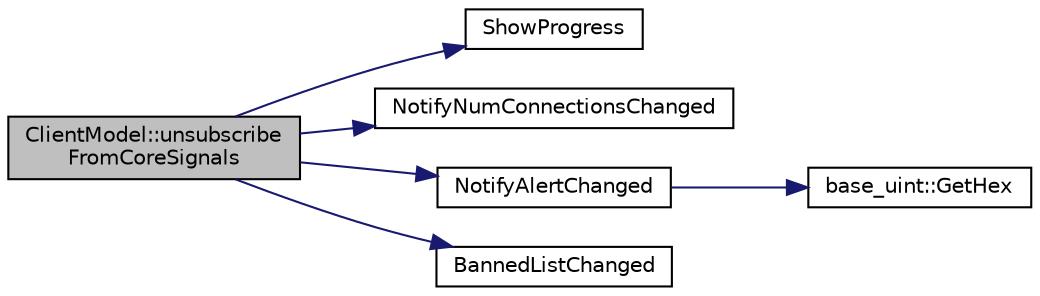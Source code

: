 digraph "ClientModel::unsubscribeFromCoreSignals"
{
  edge [fontname="Helvetica",fontsize="10",labelfontname="Helvetica",labelfontsize="10"];
  node [fontname="Helvetica",fontsize="10",shape=record];
  rankdir="LR";
  Node452 [label="ClientModel::unsubscribe\lFromCoreSignals",height=0.2,width=0.4,color="black", fillcolor="grey75", style="filled", fontcolor="black"];
  Node452 -> Node453 [color="midnightblue",fontsize="10",style="solid",fontname="Helvetica"];
  Node453 [label="ShowProgress",height=0.2,width=0.4,color="black", fillcolor="white", style="filled",URL="$d9/d3d/clientmodel_8cpp.html#a2a0f0b996679bcf94acb2c877ee2e497"];
  Node452 -> Node454 [color="midnightblue",fontsize="10",style="solid",fontname="Helvetica"];
  Node454 [label="NotifyNumConnectionsChanged",height=0.2,width=0.4,color="black", fillcolor="white", style="filled",URL="$d9/d3d/clientmodel_8cpp.html#ab423505e8b4ea206176a9a97521e2e6c"];
  Node452 -> Node455 [color="midnightblue",fontsize="10",style="solid",fontname="Helvetica"];
  Node455 [label="NotifyAlertChanged",height=0.2,width=0.4,color="black", fillcolor="white", style="filled",URL="$d9/d3d/clientmodel_8cpp.html#a56d7176c1c1b26f7108c096790d136d8"];
  Node455 -> Node456 [color="midnightblue",fontsize="10",style="solid",fontname="Helvetica"];
  Node456 [label="base_uint::GetHex",height=0.2,width=0.4,color="black", fillcolor="white", style="filled",URL="$da/df7/classbase__uint.html#ae5e7b7481de91ebead20eebd5d685441"];
  Node452 -> Node457 [color="midnightblue",fontsize="10",style="solid",fontname="Helvetica"];
  Node457 [label="BannedListChanged",height=0.2,width=0.4,color="black", fillcolor="white", style="filled",URL="$d9/d3d/clientmodel_8cpp.html#aea8027a0ce17274cceb2f49cba1e7220"];
}
